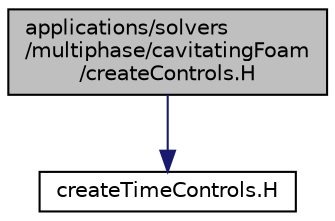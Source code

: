 digraph "applications/solvers/multiphase/cavitatingFoam/createControls.H"
{
  bgcolor="transparent";
  edge [fontname="Helvetica",fontsize="10",labelfontname="Helvetica",labelfontsize="10"];
  node [fontname="Helvetica",fontsize="10",shape=record];
  Node1 [label="applications/solvers\l/multiphase/cavitatingFoam\l/createControls.H",height=0.2,width=0.4,color="black", fillcolor="grey75", style="filled", fontcolor="black"];
  Node1 -> Node2 [color="midnightblue",fontsize="10",style="solid",fontname="Helvetica"];
  Node2 [label="createTimeControls.H",height=0.2,width=0.4,color="black",URL="$a05228.html",tooltip="Read the control parameters used by setDeltaT. "];
}
